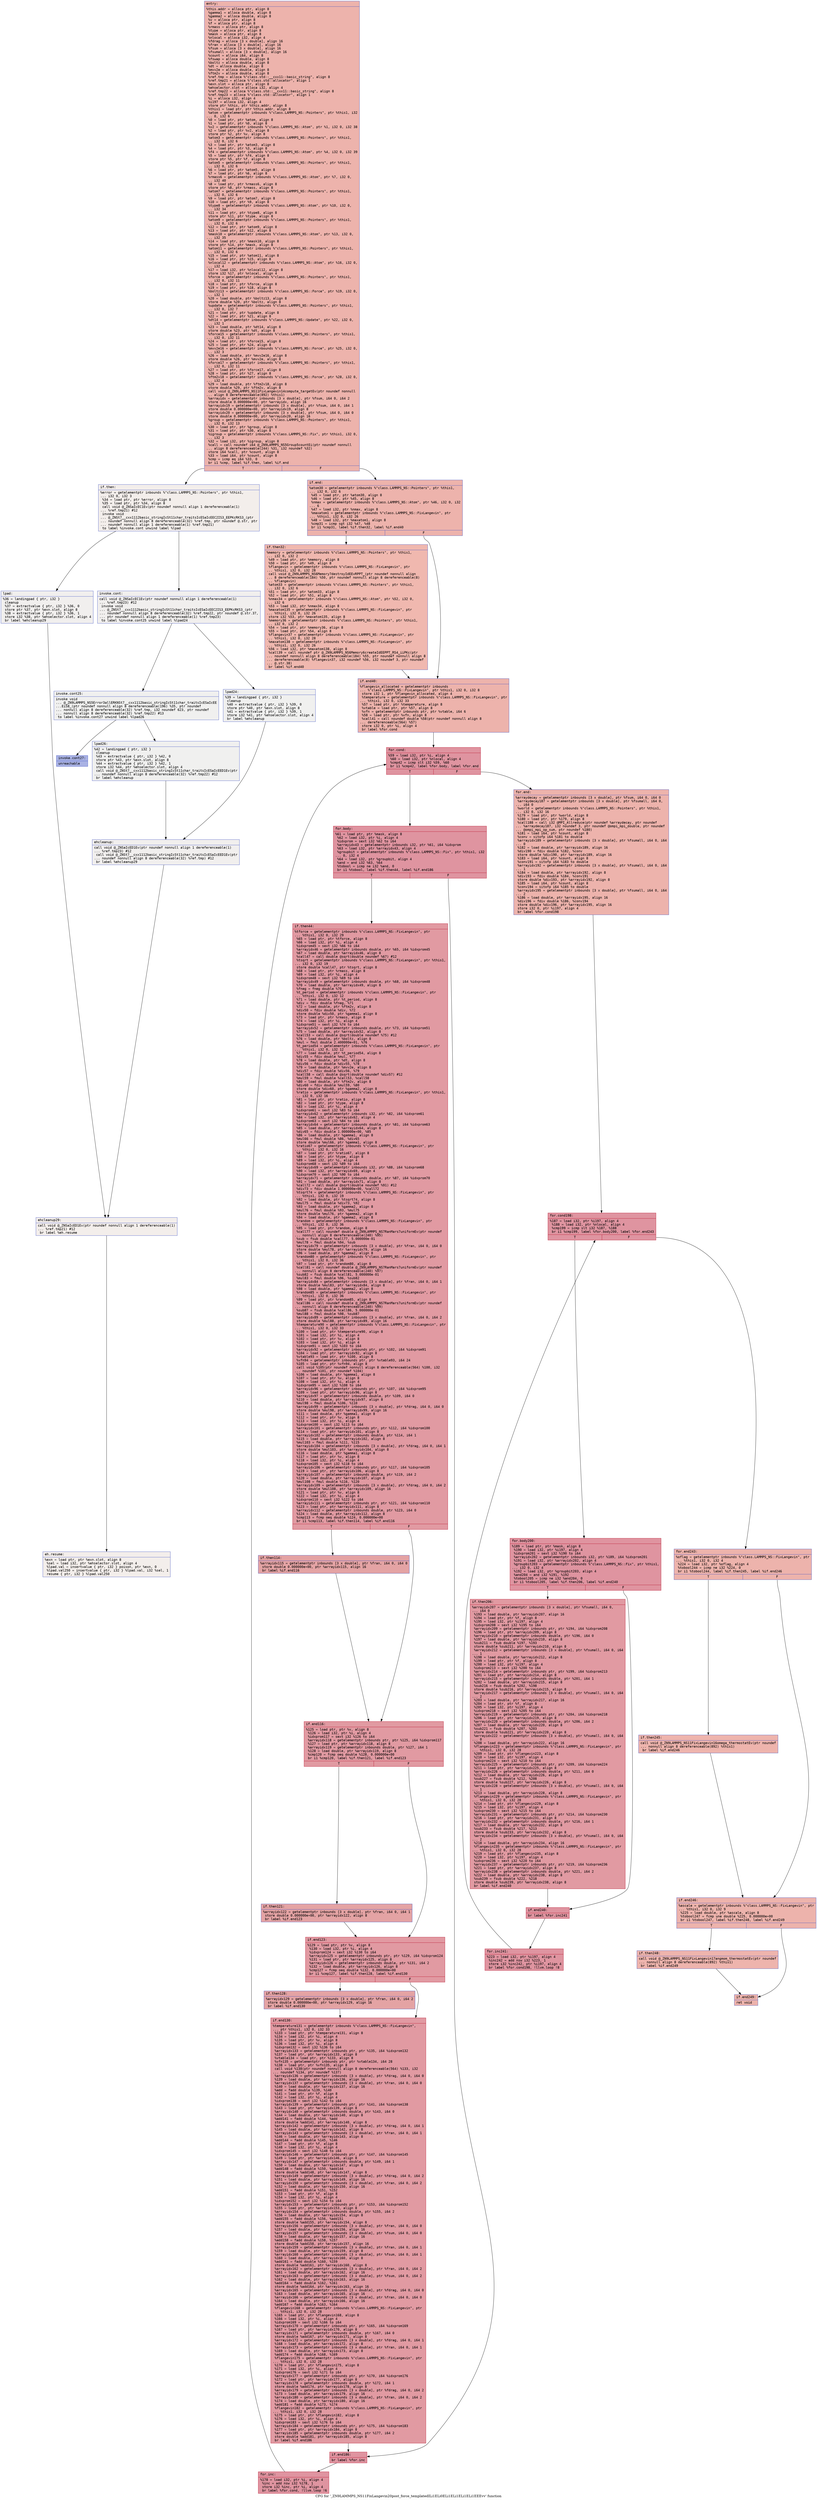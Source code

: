 digraph "CFG for '_ZN9LAMMPS_NS11FixLangevin20post_force_templatedILi1ELi0ELi1ELi1ELi1ELi1EEEvv' function" {
	label="CFG for '_ZN9LAMMPS_NS11FixLangevin20post_force_templatedILi1ELi0ELi1ELi1ELi1ELi1EEEvv' function";

	Node0x55e6b1ec0c30 [shape=record,color="#3d50c3ff", style=filled, fillcolor="#d6524470" fontname="Courier",label="{entry:\l|  %this.addr = alloca ptr, align 8\l  %gamma1 = alloca double, align 8\l  %gamma2 = alloca double, align 8\l  %v = alloca ptr, align 8\l  %f = alloca ptr, align 8\l  %rmass = alloca ptr, align 8\l  %type = alloca ptr, align 8\l  %mask = alloca ptr, align 8\l  %nlocal = alloca i32, align 4\l  %fdrag = alloca [3 x double], align 16\l  %fran = alloca [3 x double], align 16\l  %fsum = alloca [3 x double], align 16\l  %fsumall = alloca [3 x double], align 16\l  %count = alloca i64, align 8\l  %fswap = alloca double, align 8\l  %boltz = alloca double, align 8\l  %dt = alloca double, align 8\l  %mvv2e = alloca double, align 8\l  %ftm2v = alloca double, align 8\l  %ref.tmp = alloca %\"class.std::__cxx11::basic_string\", align 8\l  %ref.tmp21 = alloca %\"class.std::allocator\", align 1\l  %exn.slot = alloca ptr, align 8\l  %ehselector.slot = alloca i32, align 4\l  %ref.tmp22 = alloca %\"class.std::__cxx11::basic_string\", align 8\l  %ref.tmp23 = alloca %\"class.std::allocator\", align 1\l  %i = alloca i32, align 4\l  %i197 = alloca i32, align 4\l  store ptr %this, ptr %this.addr, align 8\l  %this1 = load ptr, ptr %this.addr, align 8\l  %atom = getelementptr inbounds %\"class.LAMMPS_NS::Pointers\", ptr %this1, i32\l... 0, i32 6\l  %0 = load ptr, ptr %atom, align 8\l  %1 = load ptr, ptr %0, align 8\l  %v2 = getelementptr inbounds %\"class.LAMMPS_NS::Atom\", ptr %1, i32 0, i32 38\l  %2 = load ptr, ptr %v2, align 8\l  store ptr %2, ptr %v, align 8\l  %atom3 = getelementptr inbounds %\"class.LAMMPS_NS::Pointers\", ptr %this1,\l... i32 0, i32 6\l  %3 = load ptr, ptr %atom3, align 8\l  %4 = load ptr, ptr %3, align 8\l  %f4 = getelementptr inbounds %\"class.LAMMPS_NS::Atom\", ptr %4, i32 0, i32 39\l  %5 = load ptr, ptr %f4, align 8\l  store ptr %5, ptr %f, align 8\l  %atom5 = getelementptr inbounds %\"class.LAMMPS_NS::Pointers\", ptr %this1,\l... i32 0, i32 6\l  %6 = load ptr, ptr %atom5, align 8\l  %7 = load ptr, ptr %6, align 8\l  %rmass6 = getelementptr inbounds %\"class.LAMMPS_NS::Atom\", ptr %7, i32 0,\l... i32 40\l  %8 = load ptr, ptr %rmass6, align 8\l  store ptr %8, ptr %rmass, align 8\l  %atom7 = getelementptr inbounds %\"class.LAMMPS_NS::Pointers\", ptr %this1,\l... i32 0, i32 6\l  %9 = load ptr, ptr %atom7, align 8\l  %10 = load ptr, ptr %9, align 8\l  %type8 = getelementptr inbounds %\"class.LAMMPS_NS::Atom\", ptr %10, i32 0,\l... i32 34\l  %11 = load ptr, ptr %type8, align 8\l  store ptr %11, ptr %type, align 8\l  %atom9 = getelementptr inbounds %\"class.LAMMPS_NS::Pointers\", ptr %this1,\l... i32 0, i32 6\l  %12 = load ptr, ptr %atom9, align 8\l  %13 = load ptr, ptr %12, align 8\l  %mask10 = getelementptr inbounds %\"class.LAMMPS_NS::Atom\", ptr %13, i32 0,\l... i32 35\l  %14 = load ptr, ptr %mask10, align 8\l  store ptr %14, ptr %mask, align 8\l  %atom11 = getelementptr inbounds %\"class.LAMMPS_NS::Pointers\", ptr %this1,\l... i32 0, i32 6\l  %15 = load ptr, ptr %atom11, align 8\l  %16 = load ptr, ptr %15, align 8\l  %nlocal12 = getelementptr inbounds %\"class.LAMMPS_NS::Atom\", ptr %16, i32 0,\l... i32 4\l  %17 = load i32, ptr %nlocal12, align 8\l  store i32 %17, ptr %nlocal, align 4\l  %force = getelementptr inbounds %\"class.LAMMPS_NS::Pointers\", ptr %this1,\l... i32 0, i32 11\l  %18 = load ptr, ptr %force, align 8\l  %19 = load ptr, ptr %18, align 8\l  %boltz13 = getelementptr inbounds %\"class.LAMMPS_NS::Force\", ptr %19, i32 0,\l... i32 1\l  %20 = load double, ptr %boltz13, align 8\l  store double %20, ptr %boltz, align 8\l  %update = getelementptr inbounds %\"class.LAMMPS_NS::Pointers\", ptr %this1,\l... i32 0, i32 7\l  %21 = load ptr, ptr %update, align 8\l  %22 = load ptr, ptr %21, align 8\l  %dt14 = getelementptr inbounds %\"class.LAMMPS_NS::Update\", ptr %22, i32 0,\l... i32 1\l  %23 = load double, ptr %dt14, align 8\l  store double %23, ptr %dt, align 8\l  %force15 = getelementptr inbounds %\"class.LAMMPS_NS::Pointers\", ptr %this1,\l... i32 0, i32 11\l  %24 = load ptr, ptr %force15, align 8\l  %25 = load ptr, ptr %24, align 8\l  %mvv2e16 = getelementptr inbounds %\"class.LAMMPS_NS::Force\", ptr %25, i32 0,\l... i32 3\l  %26 = load double, ptr %mvv2e16, align 8\l  store double %26, ptr %mvv2e, align 8\l  %force17 = getelementptr inbounds %\"class.LAMMPS_NS::Pointers\", ptr %this1,\l... i32 0, i32 11\l  %27 = load ptr, ptr %force17, align 8\l  %28 = load ptr, ptr %27, align 8\l  %ftm2v18 = getelementptr inbounds %\"class.LAMMPS_NS::Force\", ptr %28, i32 0,\l... i32 4\l  %29 = load double, ptr %ftm2v18, align 8\l  store double %29, ptr %ftm2v, align 8\l  call void @_ZN9LAMMPS_NS11FixLangevin14compute_targetEv(ptr noundef nonnull\l... align 8 dereferenceable(892) %this1)\l  %arrayidx = getelementptr inbounds [3 x double], ptr %fsum, i64 0, i64 2\l  store double 0.000000e+00, ptr %arrayidx, align 16\l  %arrayidx19 = getelementptr inbounds [3 x double], ptr %fsum, i64 0, i64 1\l  store double 0.000000e+00, ptr %arrayidx19, align 8\l  %arrayidx20 = getelementptr inbounds [3 x double], ptr %fsum, i64 0, i64 0\l  store double 0.000000e+00, ptr %arrayidx20, align 16\l  %group = getelementptr inbounds %\"class.LAMMPS_NS::Pointers\", ptr %this1,\l... i32 0, i32 13\l  %30 = load ptr, ptr %group, align 8\l  %31 = load ptr, ptr %30, align 8\l  %igroup = getelementptr inbounds %\"class.LAMMPS_NS::Fix\", ptr %this1, i32 0,\l... i32 3\l  %32 = load i32, ptr %igroup, align 8\l  %call = call noundef i64 @_ZN9LAMMPS_NS5Group5countEi(ptr noundef nonnull\l... align 8 dereferenceable(244) %31, i32 noundef %32)\l  store i64 %call, ptr %count, align 8\l  %33 = load i64, ptr %count, align 8\l  %cmp = icmp eq i64 %33, 0\l  br i1 %cmp, label %if.then, label %if.end\l|{<s0>T|<s1>F}}"];
	Node0x55e6b1ec0c30:s0 -> Node0x55e6b1ece6d0[tooltip="entry -> if.then\nProbability 0.00%" ];
	Node0x55e6b1ec0c30:s1 -> Node0x55e6b1ece740[tooltip="entry -> if.end\nProbability 100.00%" ];
	Node0x55e6b1ece6d0 [shape=record,color="#3d50c3ff", style=filled, fillcolor="#e5d8d170" fontname="Courier",label="{if.then:\l|  %error = getelementptr inbounds %\"class.LAMMPS_NS::Pointers\", ptr %this1,\l... i32 0, i32 3\l  %34 = load ptr, ptr %error, align 8\l  %35 = load ptr, ptr %34, align 8\l  call void @_ZNSaIcEC1Ev(ptr noundef nonnull align 1 dereferenceable(1)\l... %ref.tmp21) #12\l  invoke void\l... @_ZNSt7__cxx1112basic_stringIcSt11char_traitsIcESaIcEEC2IS3_EEPKcRKS3_(ptr\l... noundef nonnull align 8 dereferenceable(32) %ref.tmp, ptr noundef @.str, ptr\l... noundef nonnull align 1 dereferenceable(1) %ref.tmp21)\l          to label %invoke.cont unwind label %lpad\l}"];
	Node0x55e6b1ece6d0 -> Node0x55e6b1ecebc0[tooltip="if.then -> invoke.cont\nProbability 50.00%" ];
	Node0x55e6b1ece6d0 -> Node0x55e6b1ecec10[tooltip="if.then -> lpad\nProbability 50.00%" ];
	Node0x55e6b1ecebc0 [shape=record,color="#3d50c3ff", style=filled, fillcolor="#e0dbd870" fontname="Courier",label="{invoke.cont:\l|  call void @_ZNSaIcEC1Ev(ptr noundef nonnull align 1 dereferenceable(1)\l... %ref.tmp23) #12\l  invoke void\l... @_ZNSt7__cxx1112basic_stringIcSt11char_traitsIcESaIcEEC2IS3_EEPKcRKS3_(ptr\l... noundef nonnull align 8 dereferenceable(32) %ref.tmp22, ptr noundef @.str.37,\l... ptr noundef nonnull align 1 dereferenceable(1) %ref.tmp23)\l          to label %invoke.cont25 unwind label %lpad24\l}"];
	Node0x55e6b1ecebc0 -> Node0x55e6b1ecef00[tooltip="invoke.cont -> invoke.cont25\nProbability 50.00%" ];
	Node0x55e6b1ecebc0 -> Node0x55e6b1ecef50[tooltip="invoke.cont -> lpad24\nProbability 50.00%" ];
	Node0x55e6b1ecef00 [shape=record,color="#3d50c3ff", style=filled, fillcolor="#dedcdb70" fontname="Courier",label="{invoke.cont25:\l|  invoke void\l... @_ZN9LAMMPS_NS5Error3allERKNSt7__cxx1112basic_stringIcSt11char_traitsIcESaIcEE\l...EiS8_(ptr noundef nonnull align 8 dereferenceable(196) %35, ptr noundef\l... nonnull align 8 dereferenceable(32) %ref.tmp, i32 noundef 623, ptr noundef\l... nonnull align 8 dereferenceable(32) %ref.tmp22) #13\l          to label %invoke.cont27 unwind label %lpad26\l}"];
	Node0x55e6b1ecef00 -> Node0x55e6b1eceeb0[tooltip="invoke.cont25 -> invoke.cont27\nProbability 0.00%" ];
	Node0x55e6b1ecef00 -> Node0x55e6b1ecf180[tooltip="invoke.cont25 -> lpad26\nProbability 100.00%" ];
	Node0x55e6b1eceeb0 [shape=record,color="#3d50c3ff", style=filled, fillcolor="#3d50c370" fontname="Courier",label="{invoke.cont27:\l|  unreachable\l}"];
	Node0x55e6b1ecec10 [shape=record,color="#3d50c3ff", style=filled, fillcolor="#e0dbd870" fontname="Courier",label="{lpad:\l|  %36 = landingpad \{ ptr, i32 \}\l          cleanup\l  %37 = extractvalue \{ ptr, i32 \} %36, 0\l  store ptr %37, ptr %exn.slot, align 8\l  %38 = extractvalue \{ ptr, i32 \} %36, 1\l  store i32 %38, ptr %ehselector.slot, align 4\l  br label %ehcleanup29\l}"];
	Node0x55e6b1ecec10 -> Node0x55e6b1ecf680[tooltip="lpad -> ehcleanup29\nProbability 100.00%" ];
	Node0x55e6b1ecef50 [shape=record,color="#3d50c3ff", style=filled, fillcolor="#dedcdb70" fontname="Courier",label="{lpad24:\l|  %39 = landingpad \{ ptr, i32 \}\l          cleanup\l  %40 = extractvalue \{ ptr, i32 \} %39, 0\l  store ptr %40, ptr %exn.slot, align 8\l  %41 = extractvalue \{ ptr, i32 \} %39, 1\l  store i32 %41, ptr %ehselector.slot, align 4\l  br label %ehcleanup\l}"];
	Node0x55e6b1ecef50 -> Node0x55e6b1ecf9d0[tooltip="lpad24 -> ehcleanup\nProbability 100.00%" ];
	Node0x55e6b1ecf180 [shape=record,color="#3d50c3ff", style=filled, fillcolor="#dedcdb70" fontname="Courier",label="{lpad26:\l|  %42 = landingpad \{ ptr, i32 \}\l          cleanup\l  %43 = extractvalue \{ ptr, i32 \} %42, 0\l  store ptr %43, ptr %exn.slot, align 8\l  %44 = extractvalue \{ ptr, i32 \} %42, 1\l  store i32 %44, ptr %ehselector.slot, align 4\l  call void @_ZNSt7__cxx1112basic_stringIcSt11char_traitsIcESaIcEED1Ev(ptr\l... noundef nonnull align 8 dereferenceable(32) %ref.tmp22) #12\l  br label %ehcleanup\l}"];
	Node0x55e6b1ecf180 -> Node0x55e6b1ecf9d0[tooltip="lpad26 -> ehcleanup\nProbability 100.00%" ];
	Node0x55e6b1ecf9d0 [shape=record,color="#3d50c3ff", style=filled, fillcolor="#e0dbd870" fontname="Courier",label="{ehcleanup:\l|  call void @_ZNSaIcED1Ev(ptr noundef nonnull align 1 dereferenceable(1)\l... %ref.tmp23) #12\l  call void @_ZNSt7__cxx1112basic_stringIcSt11char_traitsIcESaIcEED1Ev(ptr\l... noundef nonnull align 8 dereferenceable(32) %ref.tmp) #12\l  br label %ehcleanup29\l}"];
	Node0x55e6b1ecf9d0 -> Node0x55e6b1ecf680[tooltip="ehcleanup -> ehcleanup29\nProbability 100.00%" ];
	Node0x55e6b1ecf680 [shape=record,color="#3d50c3ff", style=filled, fillcolor="#e5d8d170" fontname="Courier",label="{ehcleanup29:\l|  call void @_ZNSaIcED1Ev(ptr noundef nonnull align 1 dereferenceable(1)\l... %ref.tmp21) #12\l  br label %eh.resume\l}"];
	Node0x55e6b1ecf680 -> Node0x55e6b1ed0280[tooltip="ehcleanup29 -> eh.resume\nProbability 100.00%" ];
	Node0x55e6b1ece740 [shape=record,color="#3d50c3ff", style=filled, fillcolor="#d6524470" fontname="Courier",label="{if.end:\l|  %atom30 = getelementptr inbounds %\"class.LAMMPS_NS::Pointers\", ptr %this1,\l... i32 0, i32 6\l  %45 = load ptr, ptr %atom30, align 8\l  %46 = load ptr, ptr %45, align 8\l  %nmax = getelementptr inbounds %\"class.LAMMPS_NS::Atom\", ptr %46, i32 0, i32\l... 6\l  %47 = load i32, ptr %nmax, align 8\l  %maxatom1 = getelementptr inbounds %\"class.LAMMPS_NS::FixLangevin\", ptr\l... %this1, i32 0, i32 26\l  %48 = load i32, ptr %maxatom1, align 8\l  %cmp31 = icmp sgt i32 %47, %48\l  br i1 %cmp31, label %if.then32, label %if.end40\l|{<s0>T|<s1>F}}"];
	Node0x55e6b1ece740:s0 -> Node0x55e6b1ed1090[tooltip="if.end -> if.then32\nProbability 50.00%" ];
	Node0x55e6b1ece740:s1 -> Node0x55e6b1ed1110[tooltip="if.end -> if.end40\nProbability 50.00%" ];
	Node0x55e6b1ed1090 [shape=record,color="#3d50c3ff", style=filled, fillcolor="#dc5d4a70" fontname="Courier",label="{if.then32:\l|  %memory = getelementptr inbounds %\"class.LAMMPS_NS::Pointers\", ptr %this1,\l... i32 0, i32 2\l  %49 = load ptr, ptr %memory, align 8\l  %50 = load ptr, ptr %49, align 8\l  %flangevin = getelementptr inbounds %\"class.LAMMPS_NS::FixLangevin\", ptr\l... %this1, i32 0, i32 28\l  call void @_ZN9LAMMPS_NS6Memory7destroyIdEEvRPPT_(ptr noundef nonnull align\l... 8 dereferenceable(184) %50, ptr noundef nonnull align 8 dereferenceable(8)\l... %flangevin)\l  %atom33 = getelementptr inbounds %\"class.LAMMPS_NS::Pointers\", ptr %this1,\l... i32 0, i32 6\l  %51 = load ptr, ptr %atom33, align 8\l  %52 = load ptr, ptr %51, align 8\l  %nmax34 = getelementptr inbounds %\"class.LAMMPS_NS::Atom\", ptr %52, i32 0,\l... i32 6\l  %53 = load i32, ptr %nmax34, align 8\l  %maxatom135 = getelementptr inbounds %\"class.LAMMPS_NS::FixLangevin\", ptr\l... %this1, i32 0, i32 26\l  store i32 %53, ptr %maxatom135, align 8\l  %memory36 = getelementptr inbounds %\"class.LAMMPS_NS::Pointers\", ptr %this1,\l... i32 0, i32 2\l  %54 = load ptr, ptr %memory36, align 8\l  %55 = load ptr, ptr %54, align 8\l  %flangevin37 = getelementptr inbounds %\"class.LAMMPS_NS::FixLangevin\", ptr\l... %this1, i32 0, i32 28\l  %maxatom138 = getelementptr inbounds %\"class.LAMMPS_NS::FixLangevin\", ptr\l... %this1, i32 0, i32 26\l  %56 = load i32, ptr %maxatom138, align 8\l  %call39 = call noundef ptr @_ZN9LAMMPS_NS6Memory6createIdEEPPT_RS4_iiPKc(ptr\l... noundef nonnull align 8 dereferenceable(184) %55, ptr noundef nonnull align 8\l... dereferenceable(8) %flangevin37, i32 noundef %56, i32 noundef 3, ptr noundef\l... @.str.38)\l  br label %if.end40\l}"];
	Node0x55e6b1ed1090 -> Node0x55e6b1ed1110[tooltip="if.then32 -> if.end40\nProbability 100.00%" ];
	Node0x55e6b1ed1110 [shape=record,color="#3d50c3ff", style=filled, fillcolor="#d6524470" fontname="Courier",label="{if.end40:\l|  %flangevin_allocated = getelementptr inbounds\l... %\"class.LAMMPS_NS::FixLangevin\", ptr %this1, i32 0, i32 8\l  store i32 1, ptr %flangevin_allocated, align 4\l  %temperature = getelementptr inbounds %\"class.LAMMPS_NS::FixLangevin\", ptr\l... %this1, i32 0, i32 33\l  %57 = load ptr, ptr %temperature, align 8\l  %vtable = load ptr, ptr %57, align 8\l  %vfn = getelementptr inbounds ptr, ptr %vtable, i64 6\l  %58 = load ptr, ptr %vfn, align 8\l  %call41 = call noundef double %58(ptr noundef nonnull align 8\l... dereferenceable(564) %57)\l  store i32 0, ptr %i, align 4\l  br label %for.cond\l}"];
	Node0x55e6b1ed1110 -> Node0x55e6b1ed2830[tooltip="if.end40 -> for.cond\nProbability 100.00%" ];
	Node0x55e6b1ed2830 [shape=record,color="#b70d28ff", style=filled, fillcolor="#b70d2870" fontname="Courier",label="{for.cond:\l|  %59 = load i32, ptr %i, align 4\l  %60 = load i32, ptr %nlocal, align 4\l  %cmp42 = icmp slt i32 %59, %60\l  br i1 %cmp42, label %for.body, label %for.end\l|{<s0>T|<s1>F}}"];
	Node0x55e6b1ed2830:s0 -> Node0x55e6b1ed2aa0[tooltip="for.cond -> for.body\nProbability 96.88%" ];
	Node0x55e6b1ed2830:s1 -> Node0x55e6b1ed2af0[tooltip="for.cond -> for.end\nProbability 3.12%" ];
	Node0x55e6b1ed2aa0 [shape=record,color="#b70d28ff", style=filled, fillcolor="#b70d2870" fontname="Courier",label="{for.body:\l|  %61 = load ptr, ptr %mask, align 8\l  %62 = load i32, ptr %i, align 4\l  %idxprom = sext i32 %62 to i64\l  %arrayidx43 = getelementptr inbounds i32, ptr %61, i64 %idxprom\l  %63 = load i32, ptr %arrayidx43, align 4\l  %groupbit = getelementptr inbounds %\"class.LAMMPS_NS::Fix\", ptr %this1, i32\l... 0, i32 4\l  %64 = load i32, ptr %groupbit, align 4\l  %and = and i32 %63, %64\l  %tobool = icmp ne i32 %and, 0\l  br i1 %tobool, label %if.then44, label %if.end186\l|{<s0>T|<s1>F}}"];
	Node0x55e6b1ed2aa0:s0 -> Node0x55e6b1ecd590[tooltip="for.body -> if.then44\nProbability 62.50%" ];
	Node0x55e6b1ed2aa0:s1 -> Node0x55e6b1ecd610[tooltip="for.body -> if.end186\nProbability 37.50%" ];
	Node0x55e6b1ecd590 [shape=record,color="#b70d28ff", style=filled, fillcolor="#bb1b2c70" fontname="Courier",label="{if.then44:\l|  %tforce = getelementptr inbounds %\"class.LAMMPS_NS::FixLangevin\", ptr\l... %this1, i32 0, i32 29\l  %65 = load ptr, ptr %tforce, align 8\l  %66 = load i32, ptr %i, align 4\l  %idxprom45 = sext i32 %66 to i64\l  %arrayidx46 = getelementptr inbounds double, ptr %65, i64 %idxprom45\l  %67 = load double, ptr %arrayidx46, align 8\l  %call47 = call double @sqrt(double noundef %67) #12\l  %tsqrt = getelementptr inbounds %\"class.LAMMPS_NS::FixLangevin\", ptr %this1,\l... i32 0, i32 19\l  store double %call47, ptr %tsqrt, align 8\l  %68 = load ptr, ptr %rmass, align 8\l  %69 = load i32, ptr %i, align 4\l  %idxprom48 = sext i32 %69 to i64\l  %arrayidx49 = getelementptr inbounds double, ptr %68, i64 %idxprom48\l  %70 = load double, ptr %arrayidx49, align 8\l  %fneg = fneg double %70\l  %t_period = getelementptr inbounds %\"class.LAMMPS_NS::FixLangevin\", ptr\l... %this1, i32 0, i32 12\l  %71 = load double, ptr %t_period, align 8\l  %div = fdiv double %fneg, %71\l  %72 = load double, ptr %ftm2v, align 8\l  %div50 = fdiv double %div, %72\l  store double %div50, ptr %gamma1, align 8\l  %73 = load ptr, ptr %rmass, align 8\l  %74 = load i32, ptr %i, align 4\l  %idxprom51 = sext i32 %74 to i64\l  %arrayidx52 = getelementptr inbounds double, ptr %73, i64 %idxprom51\l  %75 = load double, ptr %arrayidx52, align 8\l  %call53 = call double @sqrt(double noundef %75) #12\l  %76 = load double, ptr %boltz, align 8\l  %mul = fmul double 2.400000e+01, %76\l  %t_period54 = getelementptr inbounds %\"class.LAMMPS_NS::FixLangevin\", ptr\l... %this1, i32 0, i32 12\l  %77 = load double, ptr %t_period54, align 8\l  %div55 = fdiv double %mul, %77\l  %78 = load double, ptr %dt, align 8\l  %div56 = fdiv double %div55, %78\l  %79 = load double, ptr %mvv2e, align 8\l  %div57 = fdiv double %div56, %79\l  %call58 = call double @sqrt(double noundef %div57) #12\l  %mul59 = fmul double %call53, %call58\l  %80 = load double, ptr %ftm2v, align 8\l  %div60 = fdiv double %mul59, %80\l  store double %div60, ptr %gamma2, align 8\l  %ratio = getelementptr inbounds %\"class.LAMMPS_NS::FixLangevin\", ptr %this1,\l... i32 0, i32 16\l  %81 = load ptr, ptr %ratio, align 8\l  %82 = load ptr, ptr %type, align 8\l  %83 = load i32, ptr %i, align 4\l  %idxprom61 = sext i32 %83 to i64\l  %arrayidx62 = getelementptr inbounds i32, ptr %82, i64 %idxprom61\l  %84 = load i32, ptr %arrayidx62, align 4\l  %idxprom63 = sext i32 %84 to i64\l  %arrayidx64 = getelementptr inbounds double, ptr %81, i64 %idxprom63\l  %85 = load double, ptr %arrayidx64, align 8\l  %div65 = fdiv double 1.000000e+00, %85\l  %86 = load double, ptr %gamma1, align 8\l  %mul66 = fmul double %86, %div65\l  store double %mul66, ptr %gamma1, align 8\l  %ratio67 = getelementptr inbounds %\"class.LAMMPS_NS::FixLangevin\", ptr\l... %this1, i32 0, i32 16\l  %87 = load ptr, ptr %ratio67, align 8\l  %88 = load ptr, ptr %type, align 8\l  %89 = load i32, ptr %i, align 4\l  %idxprom68 = sext i32 %89 to i64\l  %arrayidx69 = getelementptr inbounds i32, ptr %88, i64 %idxprom68\l  %90 = load i32, ptr %arrayidx69, align 4\l  %idxprom70 = sext i32 %90 to i64\l  %arrayidx71 = getelementptr inbounds double, ptr %87, i64 %idxprom70\l  %91 = load double, ptr %arrayidx71, align 8\l  %call72 = call double @sqrt(double noundef %91) #12\l  %div73 = fdiv double 1.000000e+00, %call72\l  %tsqrt74 = getelementptr inbounds %\"class.LAMMPS_NS::FixLangevin\", ptr\l... %this1, i32 0, i32 19\l  %92 = load double, ptr %tsqrt74, align 8\l  %mul75 = fmul double %div73, %92\l  %93 = load double, ptr %gamma2, align 8\l  %mul76 = fmul double %93, %mul75\l  store double %mul76, ptr %gamma2, align 8\l  %94 = load double, ptr %gamma2, align 8\l  %random = getelementptr inbounds %\"class.LAMMPS_NS::FixLangevin\", ptr\l... %this1, i32 0, i32 36\l  %95 = load ptr, ptr %random, align 8\l  %call77 = call noundef double @_ZN9LAMMPS_NS7RanMars7uniformEv(ptr noundef\l... nonnull align 8 dereferenceable(240) %95)\l  %sub = fsub double %call77, 5.000000e-01\l  %mul78 = fmul double %94, %sub\l  %arrayidx79 = getelementptr inbounds [3 x double], ptr %fran, i64 0, i64 0\l  store double %mul78, ptr %arrayidx79, align 16\l  %96 = load double, ptr %gamma2, align 8\l  %random80 = getelementptr inbounds %\"class.LAMMPS_NS::FixLangevin\", ptr\l... %this1, i32 0, i32 36\l  %97 = load ptr, ptr %random80, align 8\l  %call81 = call noundef double @_ZN9LAMMPS_NS7RanMars7uniformEv(ptr noundef\l... nonnull align 8 dereferenceable(240) %97)\l  %sub82 = fsub double %call81, 5.000000e-01\l  %mul83 = fmul double %96, %sub82\l  %arrayidx84 = getelementptr inbounds [3 x double], ptr %fran, i64 0, i64 1\l  store double %mul83, ptr %arrayidx84, align 8\l  %98 = load double, ptr %gamma2, align 8\l  %random85 = getelementptr inbounds %\"class.LAMMPS_NS::FixLangevin\", ptr\l... %this1, i32 0, i32 36\l  %99 = load ptr, ptr %random85, align 8\l  %call86 = call noundef double @_ZN9LAMMPS_NS7RanMars7uniformEv(ptr noundef\l... nonnull align 8 dereferenceable(240) %99)\l  %sub87 = fsub double %call86, 5.000000e-01\l  %mul88 = fmul double %98, %sub87\l  %arrayidx89 = getelementptr inbounds [3 x double], ptr %fran, i64 0, i64 2\l  store double %mul88, ptr %arrayidx89, align 16\l  %temperature90 = getelementptr inbounds %\"class.LAMMPS_NS::FixLangevin\", ptr\l... %this1, i32 0, i32 33\l  %100 = load ptr, ptr %temperature90, align 8\l  %101 = load i32, ptr %i, align 4\l  %102 = load ptr, ptr %v, align 8\l  %103 = load i32, ptr %i, align 4\l  %idxprom91 = sext i32 %103 to i64\l  %arrayidx92 = getelementptr inbounds ptr, ptr %102, i64 %idxprom91\l  %104 = load ptr, ptr %arrayidx92, align 8\l  %vtable93 = load ptr, ptr %100, align 8\l  %vfn94 = getelementptr inbounds ptr, ptr %vtable93, i64 24\l  %105 = load ptr, ptr %vfn94, align 8\l  call void %105(ptr noundef nonnull align 8 dereferenceable(564) %100, i32\l... noundef %101, ptr noundef %104)\l  %106 = load double, ptr %gamma1, align 8\l  %107 = load ptr, ptr %v, align 8\l  %108 = load i32, ptr %i, align 4\l  %idxprom95 = sext i32 %108 to i64\l  %arrayidx96 = getelementptr inbounds ptr, ptr %107, i64 %idxprom95\l  %109 = load ptr, ptr %arrayidx96, align 8\l  %arrayidx97 = getelementptr inbounds double, ptr %109, i64 0\l  %110 = load double, ptr %arrayidx97, align 8\l  %mul98 = fmul double %106, %110\l  %arrayidx99 = getelementptr inbounds [3 x double], ptr %fdrag, i64 0, i64 0\l  store double %mul98, ptr %arrayidx99, align 16\l  %111 = load double, ptr %gamma1, align 8\l  %112 = load ptr, ptr %v, align 8\l  %113 = load i32, ptr %i, align 4\l  %idxprom100 = sext i32 %113 to i64\l  %arrayidx101 = getelementptr inbounds ptr, ptr %112, i64 %idxprom100\l  %114 = load ptr, ptr %arrayidx101, align 8\l  %arrayidx102 = getelementptr inbounds double, ptr %114, i64 1\l  %115 = load double, ptr %arrayidx102, align 8\l  %mul103 = fmul double %111, %115\l  %arrayidx104 = getelementptr inbounds [3 x double], ptr %fdrag, i64 0, i64 1\l  store double %mul103, ptr %arrayidx104, align 8\l  %116 = load double, ptr %gamma1, align 8\l  %117 = load ptr, ptr %v, align 8\l  %118 = load i32, ptr %i, align 4\l  %idxprom105 = sext i32 %118 to i64\l  %arrayidx106 = getelementptr inbounds ptr, ptr %117, i64 %idxprom105\l  %119 = load ptr, ptr %arrayidx106, align 8\l  %arrayidx107 = getelementptr inbounds double, ptr %119, i64 2\l  %120 = load double, ptr %arrayidx107, align 8\l  %mul108 = fmul double %116, %120\l  %arrayidx109 = getelementptr inbounds [3 x double], ptr %fdrag, i64 0, i64 2\l  store double %mul108, ptr %arrayidx109, align 16\l  %121 = load ptr, ptr %v, align 8\l  %122 = load i32, ptr %i, align 4\l  %idxprom110 = sext i32 %122 to i64\l  %arrayidx111 = getelementptr inbounds ptr, ptr %121, i64 %idxprom110\l  %123 = load ptr, ptr %arrayidx111, align 8\l  %arrayidx112 = getelementptr inbounds double, ptr %123, i64 0\l  %124 = load double, ptr %arrayidx112, align 8\l  %cmp113 = fcmp oeq double %124, 0.000000e+00\l  br i1 %cmp113, label %if.then114, label %if.end116\l|{<s0>T|<s1>F}}"];
	Node0x55e6b1ecd590:s0 -> Node0x55e6b1eda530[tooltip="if.then44 -> if.then114\nProbability 62.50%" ];
	Node0x55e6b1ecd590:s1 -> Node0x55e6b1eda610[tooltip="if.then44 -> if.end116\nProbability 37.50%" ];
	Node0x55e6b1eda530 [shape=record,color="#3d50c3ff", style=filled, fillcolor="#c32e3170" fontname="Courier",label="{if.then114:\l|  %arrayidx115 = getelementptr inbounds [3 x double], ptr %fran, i64 0, i64 0\l  store double 0.000000e+00, ptr %arrayidx115, align 16\l  br label %if.end116\l}"];
	Node0x55e6b1eda530 -> Node0x55e6b1eda610[tooltip="if.then114 -> if.end116\nProbability 100.00%" ];
	Node0x55e6b1eda610 [shape=record,color="#b70d28ff", style=filled, fillcolor="#bb1b2c70" fontname="Courier",label="{if.end116:\l|  %125 = load ptr, ptr %v, align 8\l  %126 = load i32, ptr %i, align 4\l  %idxprom117 = sext i32 %126 to i64\l  %arrayidx118 = getelementptr inbounds ptr, ptr %125, i64 %idxprom117\l  %127 = load ptr, ptr %arrayidx118, align 8\l  %arrayidx119 = getelementptr inbounds double, ptr %127, i64 1\l  %128 = load double, ptr %arrayidx119, align 8\l  %cmp120 = fcmp oeq double %128, 0.000000e+00\l  br i1 %cmp120, label %if.then121, label %if.end123\l|{<s0>T|<s1>F}}"];
	Node0x55e6b1eda610:s0 -> Node0x55e6b1edae90[tooltip="if.end116 -> if.then121\nProbability 62.50%" ];
	Node0x55e6b1eda610:s1 -> Node0x55e6b1edaf10[tooltip="if.end116 -> if.end123\nProbability 37.50%" ];
	Node0x55e6b1edae90 [shape=record,color="#3d50c3ff", style=filled, fillcolor="#c32e3170" fontname="Courier",label="{if.then121:\l|  %arrayidx122 = getelementptr inbounds [3 x double], ptr %fran, i64 0, i64 1\l  store double 0.000000e+00, ptr %arrayidx122, align 8\l  br label %if.end123\l}"];
	Node0x55e6b1edae90 -> Node0x55e6b1edaf10[tooltip="if.then121 -> if.end123\nProbability 100.00%" ];
	Node0x55e6b1edaf10 [shape=record,color="#b70d28ff", style=filled, fillcolor="#bb1b2c70" fontname="Courier",label="{if.end123:\l|  %129 = load ptr, ptr %v, align 8\l  %130 = load i32, ptr %i, align 4\l  %idxprom124 = sext i32 %130 to i64\l  %arrayidx125 = getelementptr inbounds ptr, ptr %129, i64 %idxprom124\l  %131 = load ptr, ptr %arrayidx125, align 8\l  %arrayidx126 = getelementptr inbounds double, ptr %131, i64 2\l  %132 = load double, ptr %arrayidx126, align 8\l  %cmp127 = fcmp oeq double %132, 0.000000e+00\l  br i1 %cmp127, label %if.then128, label %if.end130\l|{<s0>T|<s1>F}}"];
	Node0x55e6b1edaf10:s0 -> Node0x55e6b1edb730[tooltip="if.end123 -> if.then128\nProbability 62.50%" ];
	Node0x55e6b1edaf10:s1 -> Node0x55e6b1ed3110[tooltip="if.end123 -> if.end130\nProbability 37.50%" ];
	Node0x55e6b1edb730 [shape=record,color="#3d50c3ff", style=filled, fillcolor="#c32e3170" fontname="Courier",label="{if.then128:\l|  %arrayidx129 = getelementptr inbounds [3 x double], ptr %fran, i64 0, i64 2\l  store double 0.000000e+00, ptr %arrayidx129, align 16\l  br label %if.end130\l}"];
	Node0x55e6b1edb730 -> Node0x55e6b1ed3110[tooltip="if.then128 -> if.end130\nProbability 100.00%" ];
	Node0x55e6b1ed3110 [shape=record,color="#b70d28ff", style=filled, fillcolor="#bb1b2c70" fontname="Courier",label="{if.end130:\l|  %temperature131 = getelementptr inbounds %\"class.LAMMPS_NS::FixLangevin\",\l... ptr %this1, i32 0, i32 33\l  %133 = load ptr, ptr %temperature131, align 8\l  %134 = load i32, ptr %i, align 4\l  %135 = load ptr, ptr %v, align 8\l  %136 = load i32, ptr %i, align 4\l  %idxprom132 = sext i32 %136 to i64\l  %arrayidx133 = getelementptr inbounds ptr, ptr %135, i64 %idxprom132\l  %137 = load ptr, ptr %arrayidx133, align 8\l  %vtable134 = load ptr, ptr %133, align 8\l  %vfn135 = getelementptr inbounds ptr, ptr %vtable134, i64 28\l  %138 = load ptr, ptr %vfn135, align 8\l  call void %138(ptr noundef nonnull align 8 dereferenceable(564) %133, i32\l... noundef %134, ptr noundef %137)\l  %arrayidx136 = getelementptr inbounds [3 x double], ptr %fdrag, i64 0, i64 0\l  %139 = load double, ptr %arrayidx136, align 16\l  %arrayidx137 = getelementptr inbounds [3 x double], ptr %fran, i64 0, i64 0\l  %140 = load double, ptr %arrayidx137, align 16\l  %add = fadd double %139, %140\l  %141 = load ptr, ptr %f, align 8\l  %142 = load i32, ptr %i, align 4\l  %idxprom138 = sext i32 %142 to i64\l  %arrayidx139 = getelementptr inbounds ptr, ptr %141, i64 %idxprom138\l  %143 = load ptr, ptr %arrayidx139, align 8\l  %arrayidx140 = getelementptr inbounds double, ptr %143, i64 0\l  %144 = load double, ptr %arrayidx140, align 8\l  %add141 = fadd double %144, %add\l  store double %add141, ptr %arrayidx140, align 8\l  %arrayidx142 = getelementptr inbounds [3 x double], ptr %fdrag, i64 0, i64 1\l  %145 = load double, ptr %arrayidx142, align 8\l  %arrayidx143 = getelementptr inbounds [3 x double], ptr %fran, i64 0, i64 1\l  %146 = load double, ptr %arrayidx143, align 8\l  %add144 = fadd double %145, %146\l  %147 = load ptr, ptr %f, align 8\l  %148 = load i32, ptr %i, align 4\l  %idxprom145 = sext i32 %148 to i64\l  %arrayidx146 = getelementptr inbounds ptr, ptr %147, i64 %idxprom145\l  %149 = load ptr, ptr %arrayidx146, align 8\l  %arrayidx147 = getelementptr inbounds double, ptr %149, i64 1\l  %150 = load double, ptr %arrayidx147, align 8\l  %add148 = fadd double %150, %add144\l  store double %add148, ptr %arrayidx147, align 8\l  %arrayidx149 = getelementptr inbounds [3 x double], ptr %fdrag, i64 0, i64 2\l  %151 = load double, ptr %arrayidx149, align 16\l  %arrayidx150 = getelementptr inbounds [3 x double], ptr %fran, i64 0, i64 2\l  %152 = load double, ptr %arrayidx150, align 16\l  %add151 = fadd double %151, %152\l  %153 = load ptr, ptr %f, align 8\l  %154 = load i32, ptr %i, align 4\l  %idxprom152 = sext i32 %154 to i64\l  %arrayidx153 = getelementptr inbounds ptr, ptr %153, i64 %idxprom152\l  %155 = load ptr, ptr %arrayidx153, align 8\l  %arrayidx154 = getelementptr inbounds double, ptr %155, i64 2\l  %156 = load double, ptr %arrayidx154, align 8\l  %add155 = fadd double %156, %add151\l  store double %add155, ptr %arrayidx154, align 8\l  %arrayidx156 = getelementptr inbounds [3 x double], ptr %fran, i64 0, i64 0\l  %157 = load double, ptr %arrayidx156, align 16\l  %arrayidx157 = getelementptr inbounds [3 x double], ptr %fsum, i64 0, i64 0\l  %158 = load double, ptr %arrayidx157, align 16\l  %add158 = fadd double %158, %157\l  store double %add158, ptr %arrayidx157, align 16\l  %arrayidx159 = getelementptr inbounds [3 x double], ptr %fran, i64 0, i64 1\l  %159 = load double, ptr %arrayidx159, align 8\l  %arrayidx160 = getelementptr inbounds [3 x double], ptr %fsum, i64 0, i64 1\l  %160 = load double, ptr %arrayidx160, align 8\l  %add161 = fadd double %160, %159\l  store double %add161, ptr %arrayidx160, align 8\l  %arrayidx162 = getelementptr inbounds [3 x double], ptr %fran, i64 0, i64 2\l  %161 = load double, ptr %arrayidx162, align 16\l  %arrayidx163 = getelementptr inbounds [3 x double], ptr %fsum, i64 0, i64 2\l  %162 = load double, ptr %arrayidx163, align 16\l  %add164 = fadd double %162, %161\l  store double %add164, ptr %arrayidx163, align 16\l  %arrayidx165 = getelementptr inbounds [3 x double], ptr %fdrag, i64 0, i64 0\l  %163 = load double, ptr %arrayidx165, align 16\l  %arrayidx166 = getelementptr inbounds [3 x double], ptr %fran, i64 0, i64 0\l  %164 = load double, ptr %arrayidx166, align 16\l  %add167 = fadd double %163, %164\l  %flangevin168 = getelementptr inbounds %\"class.LAMMPS_NS::FixLangevin\", ptr\l... %this1, i32 0, i32 28\l  %165 = load ptr, ptr %flangevin168, align 8\l  %166 = load i32, ptr %i, align 4\l  %idxprom169 = sext i32 %166 to i64\l  %arrayidx170 = getelementptr inbounds ptr, ptr %165, i64 %idxprom169\l  %167 = load ptr, ptr %arrayidx170, align 8\l  %arrayidx171 = getelementptr inbounds double, ptr %167, i64 0\l  store double %add167, ptr %arrayidx171, align 8\l  %arrayidx172 = getelementptr inbounds [3 x double], ptr %fdrag, i64 0, i64 1\l  %168 = load double, ptr %arrayidx172, align 8\l  %arrayidx173 = getelementptr inbounds [3 x double], ptr %fran, i64 0, i64 1\l  %169 = load double, ptr %arrayidx173, align 8\l  %add174 = fadd double %168, %169\l  %flangevin175 = getelementptr inbounds %\"class.LAMMPS_NS::FixLangevin\", ptr\l... %this1, i32 0, i32 28\l  %170 = load ptr, ptr %flangevin175, align 8\l  %171 = load i32, ptr %i, align 4\l  %idxprom176 = sext i32 %171 to i64\l  %arrayidx177 = getelementptr inbounds ptr, ptr %170, i64 %idxprom176\l  %172 = load ptr, ptr %arrayidx177, align 8\l  %arrayidx178 = getelementptr inbounds double, ptr %172, i64 1\l  store double %add174, ptr %arrayidx178, align 8\l  %arrayidx179 = getelementptr inbounds [3 x double], ptr %fdrag, i64 0, i64 2\l  %173 = load double, ptr %arrayidx179, align 16\l  %arrayidx180 = getelementptr inbounds [3 x double], ptr %fran, i64 0, i64 2\l  %174 = load double, ptr %arrayidx180, align 16\l  %add181 = fadd double %173, %174\l  %flangevin182 = getelementptr inbounds %\"class.LAMMPS_NS::FixLangevin\", ptr\l... %this1, i32 0, i32 28\l  %175 = load ptr, ptr %flangevin182, align 8\l  %176 = load i32, ptr %i, align 4\l  %idxprom183 = sext i32 %176 to i64\l  %arrayidx184 = getelementptr inbounds ptr, ptr %175, i64 %idxprom183\l  %177 = load ptr, ptr %arrayidx184, align 8\l  %arrayidx185 = getelementptr inbounds double, ptr %177, i64 2\l  store double %add181, ptr %arrayidx185, align 8\l  br label %if.end186\l}"];
	Node0x55e6b1ed3110 -> Node0x55e6b1ecd610[tooltip="if.end130 -> if.end186\nProbability 100.00%" ];
	Node0x55e6b1ecd610 [shape=record,color="#b70d28ff", style=filled, fillcolor="#b70d2870" fontname="Courier",label="{if.end186:\l|  br label %for.inc\l}"];
	Node0x55e6b1ecd610 -> Node0x55e6b1ee1100[tooltip="if.end186 -> for.inc\nProbability 100.00%" ];
	Node0x55e6b1ee1100 [shape=record,color="#b70d28ff", style=filled, fillcolor="#b70d2870" fontname="Courier",label="{for.inc:\l|  %178 = load i32, ptr %i, align 4\l  %inc = add nsw i32 %178, 1\l  store i32 %inc, ptr %i, align 4\l  br label %for.cond, !llvm.loop !6\l}"];
	Node0x55e6b1ee1100 -> Node0x55e6b1ed2830[tooltip="for.inc -> for.cond\nProbability 100.00%" ];
	Node0x55e6b1ed2af0 [shape=record,color="#3d50c3ff", style=filled, fillcolor="#d6524470" fontname="Courier",label="{for.end:\l|  %arraydecay = getelementptr inbounds [3 x double], ptr %fsum, i64 0, i64 0\l  %arraydecay187 = getelementptr inbounds [3 x double], ptr %fsumall, i64 0,\l... i64 0\l  %world = getelementptr inbounds %\"class.LAMMPS_NS::Pointers\", ptr %this1,\l... i32 0, i32 16\l  %179 = load ptr, ptr %world, align 8\l  %180 = load ptr, ptr %179, align 8\l  %call188 = call i32 @MPI_Allreduce(ptr noundef %arraydecay, ptr noundef\l... %arraydecay187, i32 noundef 3, ptr noundef @ompi_mpi_double, ptr noundef\l... @ompi_mpi_op_sum, ptr noundef %180)\l  %181 = load i64, ptr %count, align 8\l  %conv = sitofp i64 %181 to double\l  %arrayidx189 = getelementptr inbounds [3 x double], ptr %fsumall, i64 0, i64\l... 0\l  %182 = load double, ptr %arrayidx189, align 16\l  %div190 = fdiv double %182, %conv\l  store double %div190, ptr %arrayidx189, align 16\l  %183 = load i64, ptr %count, align 8\l  %conv191 = sitofp i64 %183 to double\l  %arrayidx192 = getelementptr inbounds [3 x double], ptr %fsumall, i64 0, i64\l... 1\l  %184 = load double, ptr %arrayidx192, align 8\l  %div193 = fdiv double %184, %conv191\l  store double %div193, ptr %arrayidx192, align 8\l  %185 = load i64, ptr %count, align 8\l  %conv194 = sitofp i64 %185 to double\l  %arrayidx195 = getelementptr inbounds [3 x double], ptr %fsumall, i64 0, i64\l... 2\l  %186 = load double, ptr %arrayidx195, align 16\l  %div196 = fdiv double %186, %conv194\l  store double %div196, ptr %arrayidx195, align 16\l  store i32 0, ptr %i197, align 4\l  br label %for.cond198\l}"];
	Node0x55e6b1ed2af0 -> Node0x55e6b1ee2670[tooltip="for.end -> for.cond198\nProbability 100.00%" ];
	Node0x55e6b1ee2670 [shape=record,color="#b70d28ff", style=filled, fillcolor="#b70d2870" fontname="Courier",label="{for.cond198:\l|  %187 = load i32, ptr %i197, align 4\l  %188 = load i32, ptr %nlocal, align 4\l  %cmp199 = icmp slt i32 %187, %188\l  br i1 %cmp199, label %for.body200, label %for.end243\l|{<s0>T|<s1>F}}"];
	Node0x55e6b1ee2670:s0 -> Node0x55e6b1ee2910[tooltip="for.cond198 -> for.body200\nProbability 96.88%" ];
	Node0x55e6b1ee2670:s1 -> Node0x55e6b1ee2990[tooltip="for.cond198 -> for.end243\nProbability 3.12%" ];
	Node0x55e6b1ee2910 [shape=record,color="#b70d28ff", style=filled, fillcolor="#b70d2870" fontname="Courier",label="{for.body200:\l|  %189 = load ptr, ptr %mask, align 8\l  %190 = load i32, ptr %i197, align 4\l  %idxprom201 = sext i32 %190 to i64\l  %arrayidx202 = getelementptr inbounds i32, ptr %189, i64 %idxprom201\l  %191 = load i32, ptr %arrayidx202, align 4\l  %groupbit203 = getelementptr inbounds %\"class.LAMMPS_NS::Fix\", ptr %this1,\l... i32 0, i32 4\l  %192 = load i32, ptr %groupbit203, align 4\l  %and204 = and i32 %191, %192\l  %tobool205 = icmp ne i32 %and204, 0\l  br i1 %tobool205, label %if.then206, label %if.end240\l|{<s0>T|<s1>F}}"];
	Node0x55e6b1ee2910:s0 -> Node0x55e6b1ed6e70[tooltip="for.body200 -> if.then206\nProbability 62.50%" ];
	Node0x55e6b1ee2910:s1 -> Node0x55e6b1ed6ef0[tooltip="for.body200 -> if.end240\nProbability 37.50%" ];
	Node0x55e6b1ed6e70 [shape=record,color="#b70d28ff", style=filled, fillcolor="#bb1b2c70" fontname="Courier",label="{if.then206:\l|  %arrayidx207 = getelementptr inbounds [3 x double], ptr %fsumall, i64 0,\l... i64 0\l  %193 = load double, ptr %arrayidx207, align 16\l  %194 = load ptr, ptr %f, align 8\l  %195 = load i32, ptr %i197, align 4\l  %idxprom208 = sext i32 %195 to i64\l  %arrayidx209 = getelementptr inbounds ptr, ptr %194, i64 %idxprom208\l  %196 = load ptr, ptr %arrayidx209, align 8\l  %arrayidx210 = getelementptr inbounds double, ptr %196, i64 0\l  %197 = load double, ptr %arrayidx210, align 8\l  %sub211 = fsub double %197, %193\l  store double %sub211, ptr %arrayidx210, align 8\l  %arrayidx212 = getelementptr inbounds [3 x double], ptr %fsumall, i64 0, i64\l... 1\l  %198 = load double, ptr %arrayidx212, align 8\l  %199 = load ptr, ptr %f, align 8\l  %200 = load i32, ptr %i197, align 4\l  %idxprom213 = sext i32 %200 to i64\l  %arrayidx214 = getelementptr inbounds ptr, ptr %199, i64 %idxprom213\l  %201 = load ptr, ptr %arrayidx214, align 8\l  %arrayidx215 = getelementptr inbounds double, ptr %201, i64 1\l  %202 = load double, ptr %arrayidx215, align 8\l  %sub216 = fsub double %202, %198\l  store double %sub216, ptr %arrayidx215, align 8\l  %arrayidx217 = getelementptr inbounds [3 x double], ptr %fsumall, i64 0, i64\l... 2\l  %203 = load double, ptr %arrayidx217, align 16\l  %204 = load ptr, ptr %f, align 8\l  %205 = load i32, ptr %i197, align 4\l  %idxprom218 = sext i32 %205 to i64\l  %arrayidx219 = getelementptr inbounds ptr, ptr %204, i64 %idxprom218\l  %206 = load ptr, ptr %arrayidx219, align 8\l  %arrayidx220 = getelementptr inbounds double, ptr %206, i64 2\l  %207 = load double, ptr %arrayidx220, align 8\l  %sub221 = fsub double %207, %203\l  store double %sub221, ptr %arrayidx220, align 8\l  %arrayidx222 = getelementptr inbounds [3 x double], ptr %fsumall, i64 0, i64\l... 0\l  %208 = load double, ptr %arrayidx222, align 16\l  %flangevin223 = getelementptr inbounds %\"class.LAMMPS_NS::FixLangevin\", ptr\l... %this1, i32 0, i32 28\l  %209 = load ptr, ptr %flangevin223, align 8\l  %210 = load i32, ptr %i197, align 4\l  %idxprom224 = sext i32 %210 to i64\l  %arrayidx225 = getelementptr inbounds ptr, ptr %209, i64 %idxprom224\l  %211 = load ptr, ptr %arrayidx225, align 8\l  %arrayidx226 = getelementptr inbounds double, ptr %211, i64 0\l  %212 = load double, ptr %arrayidx226, align 8\l  %sub227 = fsub double %212, %208\l  store double %sub227, ptr %arrayidx226, align 8\l  %arrayidx228 = getelementptr inbounds [3 x double], ptr %fsumall, i64 0, i64\l... 1\l  %213 = load double, ptr %arrayidx228, align 8\l  %flangevin229 = getelementptr inbounds %\"class.LAMMPS_NS::FixLangevin\", ptr\l... %this1, i32 0, i32 28\l  %214 = load ptr, ptr %flangevin229, align 8\l  %215 = load i32, ptr %i197, align 4\l  %idxprom230 = sext i32 %215 to i64\l  %arrayidx231 = getelementptr inbounds ptr, ptr %214, i64 %idxprom230\l  %216 = load ptr, ptr %arrayidx231, align 8\l  %arrayidx232 = getelementptr inbounds double, ptr %216, i64 1\l  %217 = load double, ptr %arrayidx232, align 8\l  %sub233 = fsub double %217, %213\l  store double %sub233, ptr %arrayidx232, align 8\l  %arrayidx234 = getelementptr inbounds [3 x double], ptr %fsumall, i64 0, i64\l... 2\l  %218 = load double, ptr %arrayidx234, align 16\l  %flangevin235 = getelementptr inbounds %\"class.LAMMPS_NS::FixLangevin\", ptr\l... %this1, i32 0, i32 28\l  %219 = load ptr, ptr %flangevin235, align 8\l  %220 = load i32, ptr %i197, align 4\l  %idxprom236 = sext i32 %220 to i64\l  %arrayidx237 = getelementptr inbounds ptr, ptr %219, i64 %idxprom236\l  %221 = load ptr, ptr %arrayidx237, align 8\l  %arrayidx238 = getelementptr inbounds double, ptr %221, i64 2\l  %222 = load double, ptr %arrayidx238, align 8\l  %sub239 = fsub double %222, %218\l  store double %sub239, ptr %arrayidx238, align 8\l  br label %if.end240\l}"];
	Node0x55e6b1ed6e70 -> Node0x55e6b1ed6ef0[tooltip="if.then206 -> if.end240\nProbability 100.00%" ];
	Node0x55e6b1ed6ef0 [shape=record,color="#b70d28ff", style=filled, fillcolor="#b70d2870" fontname="Courier",label="{if.end240:\l|  br label %for.inc241\l}"];
	Node0x55e6b1ed6ef0 -> Node0x55e6b1ee6f80[tooltip="if.end240 -> for.inc241\nProbability 100.00%" ];
	Node0x55e6b1ee6f80 [shape=record,color="#b70d28ff", style=filled, fillcolor="#b70d2870" fontname="Courier",label="{for.inc241:\l|  %223 = load i32, ptr %i197, align 4\l  %inc242 = add nsw i32 %223, 1\l  store i32 %inc242, ptr %i197, align 4\l  br label %for.cond198, !llvm.loop !8\l}"];
	Node0x55e6b1ee6f80 -> Node0x55e6b1ee2670[tooltip="for.inc241 -> for.cond198\nProbability 100.00%" ];
	Node0x55e6b1ee2990 [shape=record,color="#3d50c3ff", style=filled, fillcolor="#d6524470" fontname="Courier",label="{for.end243:\l|  %oflag = getelementptr inbounds %\"class.LAMMPS_NS::FixLangevin\", ptr\l... %this1, i32 0, i32 4\l  %224 = load i32, ptr %oflag, align 4\l  %tobool244 = icmp ne i32 %224, 0\l  br i1 %tobool244, label %if.then245, label %if.end246\l|{<s0>T|<s1>F}}"];
	Node0x55e6b1ee2990:s0 -> Node0x55e6b1ee7620[tooltip="for.end243 -> if.then245\nProbability 62.50%" ];
	Node0x55e6b1ee2990:s1 -> Node0x55e6b1ee76a0[tooltip="for.end243 -> if.end246\nProbability 37.50%" ];
	Node0x55e6b1ee7620 [shape=record,color="#3d50c3ff", style=filled, fillcolor="#d8564670" fontname="Courier",label="{if.then245:\l|  call void @_ZN9LAMMPS_NS11FixLangevin16omega_thermostatEv(ptr noundef\l... nonnull align 8 dereferenceable(892) %this1)\l  br label %if.end246\l}"];
	Node0x55e6b1ee7620 -> Node0x55e6b1ee76a0[tooltip="if.then245 -> if.end246\nProbability 100.00%" ];
	Node0x55e6b1ee76a0 [shape=record,color="#3d50c3ff", style=filled, fillcolor="#d6524470" fontname="Courier",label="{if.end246:\l|  %ascale = getelementptr inbounds %\"class.LAMMPS_NS::FixLangevin\", ptr\l... %this1, i32 0, i32 9\l  %225 = load double, ptr %ascale, align 8\l  %tobool247 = fcmp une double %225, 0.000000e+00\l  br i1 %tobool247, label %if.then248, label %if.end249\l|{<s0>T|<s1>F}}"];
	Node0x55e6b1ee76a0:s0 -> Node0x55e6b1ee7bd0[tooltip="if.end246 -> if.then248\nProbability 62.50%" ];
	Node0x55e6b1ee76a0:s1 -> Node0x55e6b1ee7c50[tooltip="if.end246 -> if.end249\nProbability 37.50%" ];
	Node0x55e6b1ee7bd0 [shape=record,color="#3d50c3ff", style=filled, fillcolor="#d8564670" fontname="Courier",label="{if.then248:\l|  call void @_ZN9LAMMPS_NS11FixLangevin17angmom_thermostatEv(ptr noundef\l... nonnull align 8 dereferenceable(892) %this1)\l  br label %if.end249\l}"];
	Node0x55e6b1ee7bd0 -> Node0x55e6b1ee7c50[tooltip="if.then248 -> if.end249\nProbability 100.00%" ];
	Node0x55e6b1ee7c50 [shape=record,color="#3d50c3ff", style=filled, fillcolor="#d6524470" fontname="Courier",label="{if.end249:\l|  ret void\l}"];
	Node0x55e6b1ed0280 [shape=record,color="#3d50c3ff", style=filled, fillcolor="#e5d8d170" fontname="Courier",label="{eh.resume:\l|  %exn = load ptr, ptr %exn.slot, align 8\l  %sel = load i32, ptr %ehselector.slot, align 4\l  %lpad.val = insertvalue \{ ptr, i32 \} poison, ptr %exn, 0\l  %lpad.val250 = insertvalue \{ ptr, i32 \} %lpad.val, i32 %sel, 1\l  resume \{ ptr, i32 \} %lpad.val250\l}"];
}
